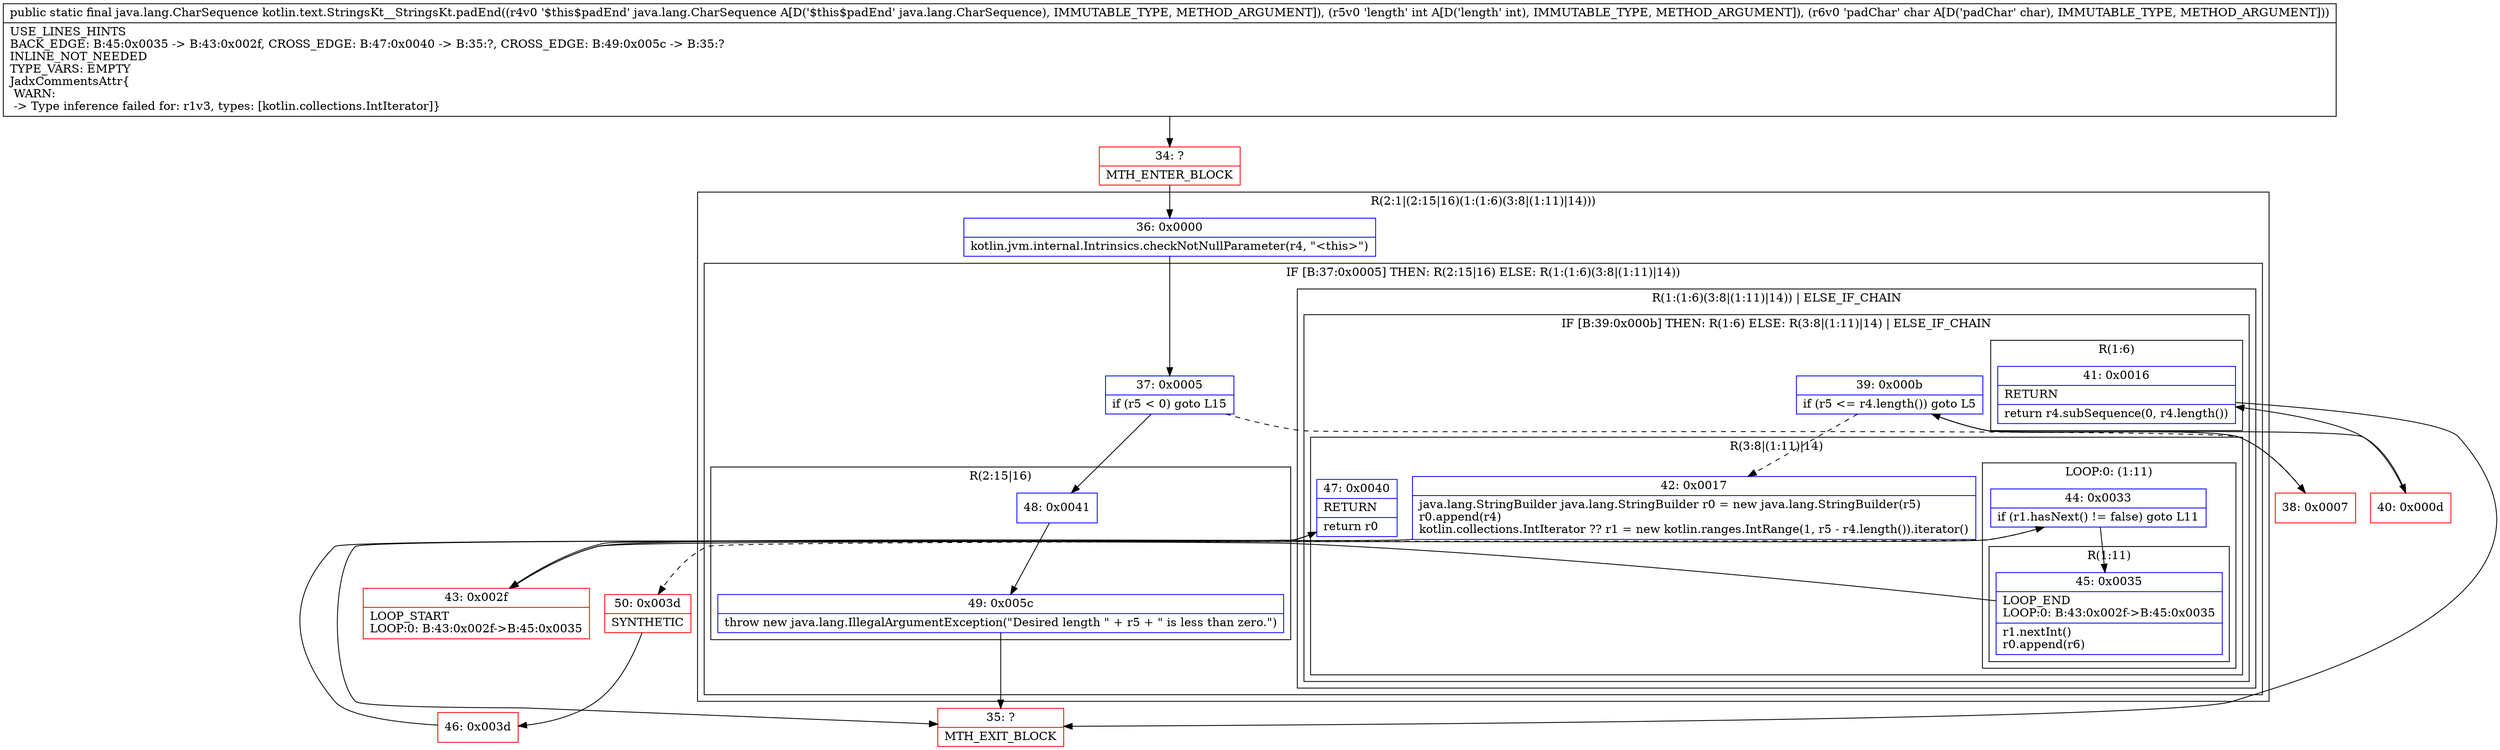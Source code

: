 digraph "CFG forkotlin.text.StringsKt__StringsKt.padEnd(Ljava\/lang\/CharSequence;IC)Ljava\/lang\/CharSequence;" {
subgraph cluster_Region_391561585 {
label = "R(2:1|(2:15|16)(1:(1:6)(3:8|(1:11)|14)))";
node [shape=record,color=blue];
Node_36 [shape=record,label="{36\:\ 0x0000|kotlin.jvm.internal.Intrinsics.checkNotNullParameter(r4, \"\<this\>\")\l}"];
subgraph cluster_IfRegion_914590342 {
label = "IF [B:37:0x0005] THEN: R(2:15|16) ELSE: R(1:(1:6)(3:8|(1:11)|14))";
node [shape=record,color=blue];
Node_37 [shape=record,label="{37\:\ 0x0005|if (r5 \< 0) goto L15\l}"];
subgraph cluster_Region_1904439288 {
label = "R(2:15|16)";
node [shape=record,color=blue];
Node_48 [shape=record,label="{48\:\ 0x0041}"];
Node_49 [shape=record,label="{49\:\ 0x005c|throw new java.lang.IllegalArgumentException(\"Desired length \" + r5 + \" is less than zero.\")\l}"];
}
subgraph cluster_Region_588206011 {
label = "R(1:(1:6)(3:8|(1:11)|14)) | ELSE_IF_CHAIN\l";
node [shape=record,color=blue];
subgraph cluster_IfRegion_49500130 {
label = "IF [B:39:0x000b] THEN: R(1:6) ELSE: R(3:8|(1:11)|14) | ELSE_IF_CHAIN\l";
node [shape=record,color=blue];
Node_39 [shape=record,label="{39\:\ 0x000b|if (r5 \<= r4.length()) goto L5\l}"];
subgraph cluster_Region_680403584 {
label = "R(1:6)";
node [shape=record,color=blue];
Node_41 [shape=record,label="{41\:\ 0x0016|RETURN\l|return r4.subSequence(0, r4.length())\l}"];
}
subgraph cluster_Region_1066148511 {
label = "R(3:8|(1:11)|14)";
node [shape=record,color=blue];
Node_42 [shape=record,label="{42\:\ 0x0017|java.lang.StringBuilder java.lang.StringBuilder r0 = new java.lang.StringBuilder(r5)\lr0.append(r4)\lkotlin.collections.IntIterator ?? r1 = new kotlin.ranges.IntRange(1, r5 \- r4.length()).iterator()\l}"];
subgraph cluster_LoopRegion_95462522 {
label = "LOOP:0: (1:11)";
node [shape=record,color=blue];
Node_44 [shape=record,label="{44\:\ 0x0033|if (r1.hasNext() != false) goto L11\l}"];
subgraph cluster_Region_1062016704 {
label = "R(1:11)";
node [shape=record,color=blue];
Node_45 [shape=record,label="{45\:\ 0x0035|LOOP_END\lLOOP:0: B:43:0x002f\-\>B:45:0x0035\l|r1.nextInt()\lr0.append(r6)\l}"];
}
}
Node_47 [shape=record,label="{47\:\ 0x0040|RETURN\l|return r0\l}"];
}
}
}
}
}
Node_34 [shape=record,color=red,label="{34\:\ ?|MTH_ENTER_BLOCK\l}"];
Node_38 [shape=record,color=red,label="{38\:\ 0x0007}"];
Node_40 [shape=record,color=red,label="{40\:\ 0x000d}"];
Node_35 [shape=record,color=red,label="{35\:\ ?|MTH_EXIT_BLOCK\l}"];
Node_43 [shape=record,color=red,label="{43\:\ 0x002f|LOOP_START\lLOOP:0: B:43:0x002f\-\>B:45:0x0035\l}"];
Node_50 [shape=record,color=red,label="{50\:\ 0x003d|SYNTHETIC\l}"];
Node_46 [shape=record,color=red,label="{46\:\ 0x003d}"];
MethodNode[shape=record,label="{public static final java.lang.CharSequence kotlin.text.StringsKt__StringsKt.padEnd((r4v0 '$this$padEnd' java.lang.CharSequence A[D('$this$padEnd' java.lang.CharSequence), IMMUTABLE_TYPE, METHOD_ARGUMENT]), (r5v0 'length' int A[D('length' int), IMMUTABLE_TYPE, METHOD_ARGUMENT]), (r6v0 'padChar' char A[D('padChar' char), IMMUTABLE_TYPE, METHOD_ARGUMENT]))  | USE_LINES_HINTS\lBACK_EDGE: B:45:0x0035 \-\> B:43:0x002f, CROSS_EDGE: B:47:0x0040 \-\> B:35:?, CROSS_EDGE: B:49:0x005c \-\> B:35:?\lINLINE_NOT_NEEDED\lTYPE_VARS: EMPTY\lJadxCommentsAttr\{\l WARN: \l \-\> Type inference failed for: r1v3, types: [kotlin.collections.IntIterator]\}\l}"];
MethodNode -> Node_34;Node_36 -> Node_37;
Node_37 -> Node_38[style=dashed];
Node_37 -> Node_48;
Node_48 -> Node_49;
Node_49 -> Node_35;
Node_39 -> Node_40;
Node_39 -> Node_42[style=dashed];
Node_41 -> Node_35;
Node_42 -> Node_43;
Node_44 -> Node_45;
Node_44 -> Node_50[style=dashed];
Node_45 -> Node_43;
Node_47 -> Node_35;
Node_34 -> Node_36;
Node_38 -> Node_39;
Node_40 -> Node_41;
Node_43 -> Node_44;
Node_50 -> Node_46;
Node_46 -> Node_47;
}

